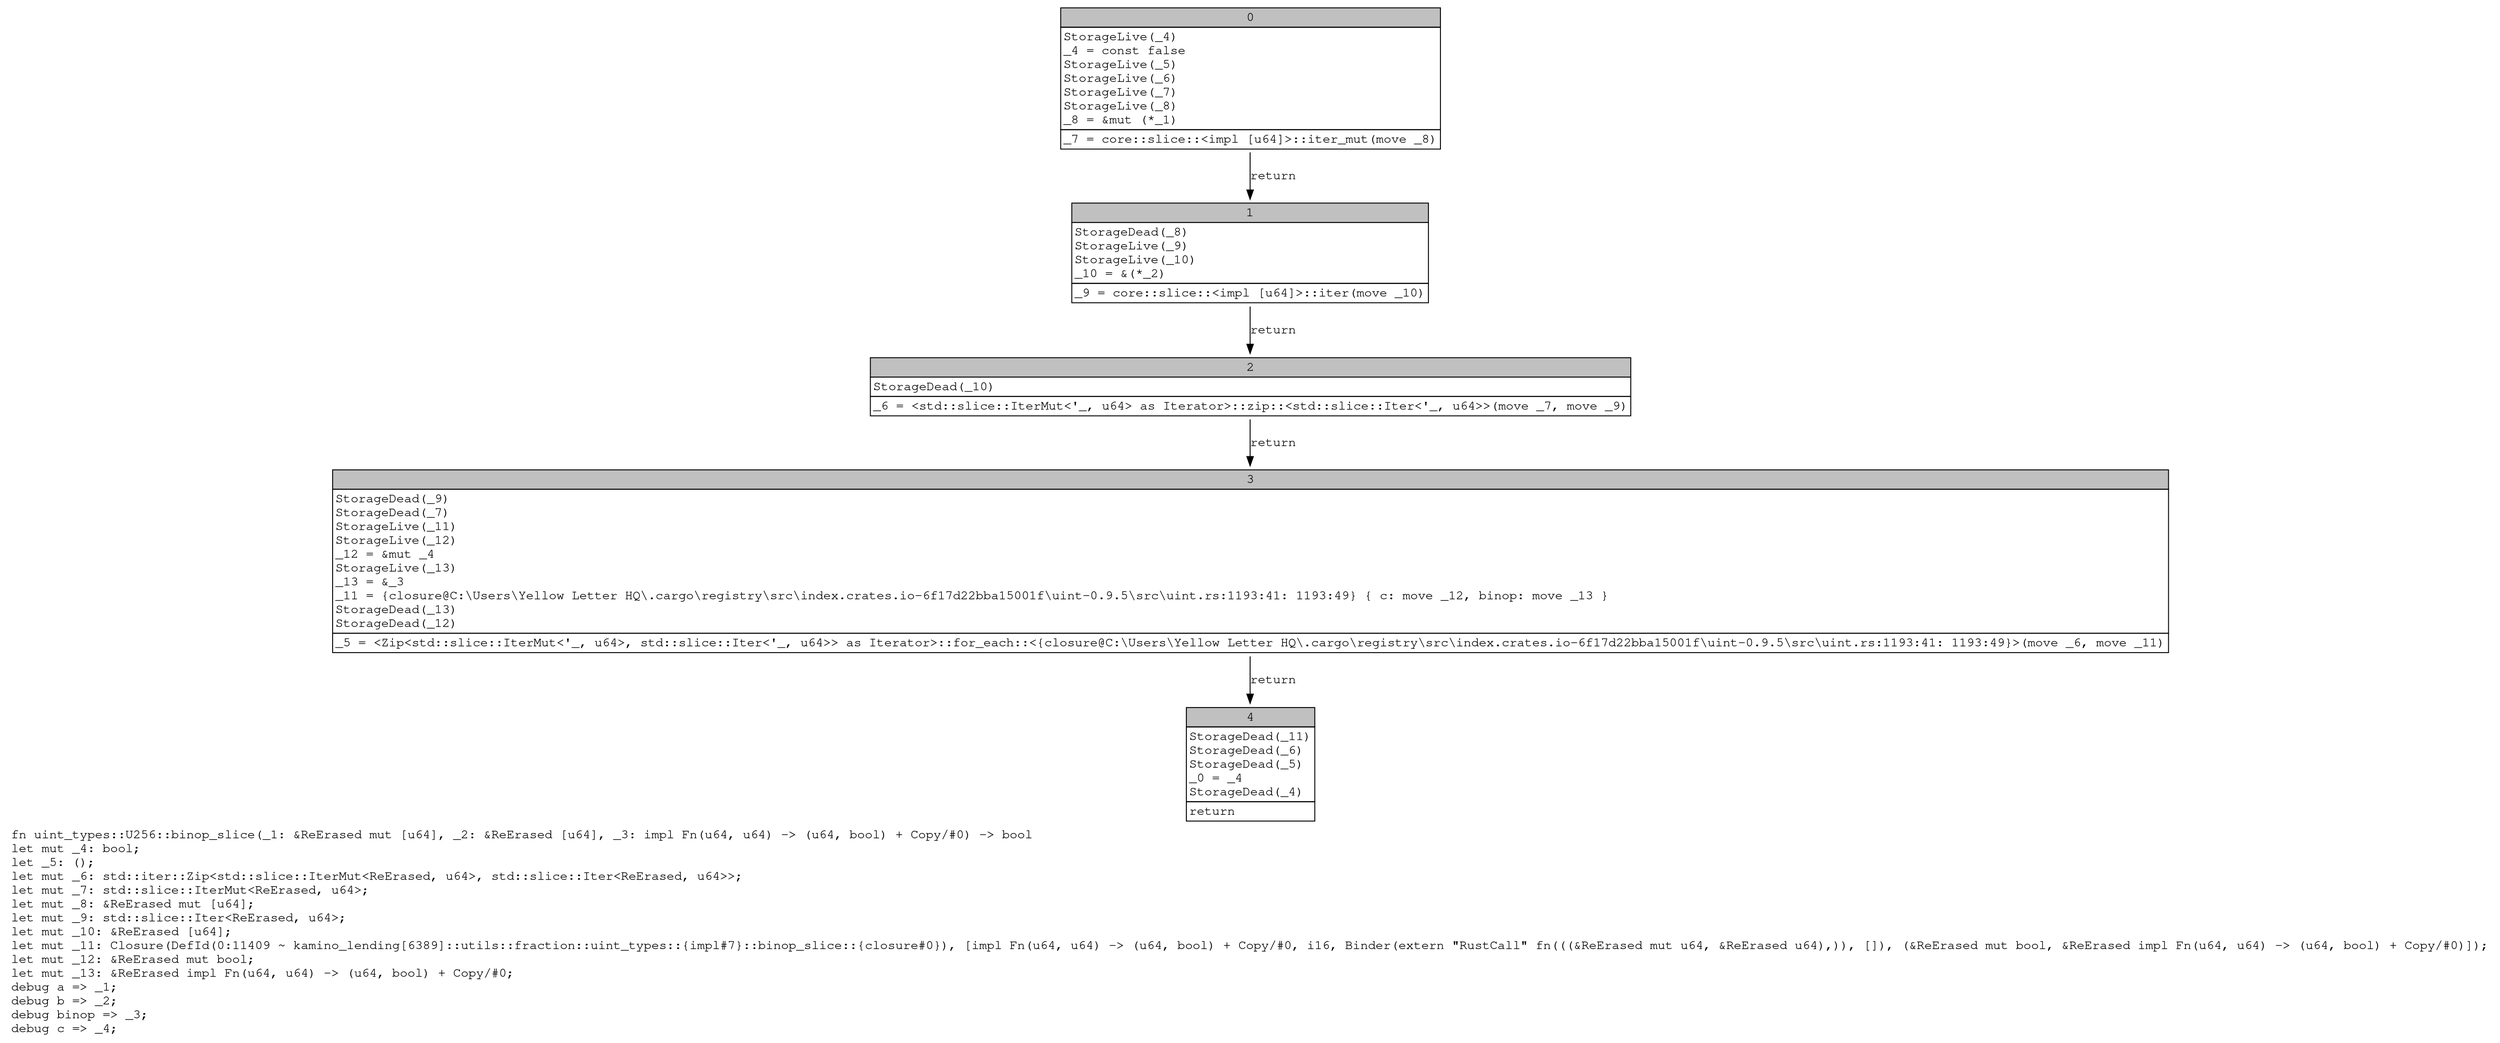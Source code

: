 digraph Mir_0_11408 {
    graph [fontname="Courier, monospace"];
    node [fontname="Courier, monospace"];
    edge [fontname="Courier, monospace"];
    label=<fn uint_types::U256::binop_slice(_1: &amp;ReErased mut [u64], _2: &amp;ReErased [u64], _3: impl Fn(u64, u64) -&gt; (u64, bool) + Copy/#0) -&gt; bool<br align="left"/>let mut _4: bool;<br align="left"/>let _5: ();<br align="left"/>let mut _6: std::iter::Zip&lt;std::slice::IterMut&lt;ReErased, u64&gt;, std::slice::Iter&lt;ReErased, u64&gt;&gt;;<br align="left"/>let mut _7: std::slice::IterMut&lt;ReErased, u64&gt;;<br align="left"/>let mut _8: &amp;ReErased mut [u64];<br align="left"/>let mut _9: std::slice::Iter&lt;ReErased, u64&gt;;<br align="left"/>let mut _10: &amp;ReErased [u64];<br align="left"/>let mut _11: Closure(DefId(0:11409 ~ kamino_lending[6389]::utils::fraction::uint_types::{impl#7}::binop_slice::{closure#0}), [impl Fn(u64, u64) -&gt; (u64, bool) + Copy/#0, i16, Binder(extern &quot;RustCall&quot; fn(((&amp;ReErased mut u64, &amp;ReErased u64),)), []), (&amp;ReErased mut bool, &amp;ReErased impl Fn(u64, u64) -&gt; (u64, bool) + Copy/#0)]);<br align="left"/>let mut _12: &amp;ReErased mut bool;<br align="left"/>let mut _13: &amp;ReErased impl Fn(u64, u64) -&gt; (u64, bool) + Copy/#0;<br align="left"/>debug a =&gt; _1;<br align="left"/>debug b =&gt; _2;<br align="left"/>debug binop =&gt; _3;<br align="left"/>debug c =&gt; _4;<br align="left"/>>;
    bb0__0_11408 [shape="none", label=<<table border="0" cellborder="1" cellspacing="0"><tr><td bgcolor="gray" align="center" colspan="1">0</td></tr><tr><td align="left" balign="left">StorageLive(_4)<br/>_4 = const false<br/>StorageLive(_5)<br/>StorageLive(_6)<br/>StorageLive(_7)<br/>StorageLive(_8)<br/>_8 = &amp;mut (*_1)<br/></td></tr><tr><td align="left">_7 = core::slice::&lt;impl [u64]&gt;::iter_mut(move _8)</td></tr></table>>];
    bb1__0_11408 [shape="none", label=<<table border="0" cellborder="1" cellspacing="0"><tr><td bgcolor="gray" align="center" colspan="1">1</td></tr><tr><td align="left" balign="left">StorageDead(_8)<br/>StorageLive(_9)<br/>StorageLive(_10)<br/>_10 = &amp;(*_2)<br/></td></tr><tr><td align="left">_9 = core::slice::&lt;impl [u64]&gt;::iter(move _10)</td></tr></table>>];
    bb2__0_11408 [shape="none", label=<<table border="0" cellborder="1" cellspacing="0"><tr><td bgcolor="gray" align="center" colspan="1">2</td></tr><tr><td align="left" balign="left">StorageDead(_10)<br/></td></tr><tr><td align="left">_6 = &lt;std::slice::IterMut&lt;'_, u64&gt; as Iterator&gt;::zip::&lt;std::slice::Iter&lt;'_, u64&gt;&gt;(move _7, move _9)</td></tr></table>>];
    bb3__0_11408 [shape="none", label=<<table border="0" cellborder="1" cellspacing="0"><tr><td bgcolor="gray" align="center" colspan="1">3</td></tr><tr><td align="left" balign="left">StorageDead(_9)<br/>StorageDead(_7)<br/>StorageLive(_11)<br/>StorageLive(_12)<br/>_12 = &amp;mut _4<br/>StorageLive(_13)<br/>_13 = &amp;_3<br/>_11 = {closure@C:\Users\Yellow Letter HQ\.cargo\registry\src\index.crates.io-6f17d22bba15001f\uint-0.9.5\src\uint.rs:1193:41: 1193:49} { c: move _12, binop: move _13 }<br/>StorageDead(_13)<br/>StorageDead(_12)<br/></td></tr><tr><td align="left">_5 = &lt;Zip&lt;std::slice::IterMut&lt;'_, u64&gt;, std::slice::Iter&lt;'_, u64&gt;&gt; as Iterator&gt;::for_each::&lt;{closure@C:\Users\Yellow Letter HQ\.cargo\registry\src\index.crates.io-6f17d22bba15001f\uint-0.9.5\src\uint.rs:1193:41: 1193:49}&gt;(move _6, move _11)</td></tr></table>>];
    bb4__0_11408 [shape="none", label=<<table border="0" cellborder="1" cellspacing="0"><tr><td bgcolor="gray" align="center" colspan="1">4</td></tr><tr><td align="left" balign="left">StorageDead(_11)<br/>StorageDead(_6)<br/>StorageDead(_5)<br/>_0 = _4<br/>StorageDead(_4)<br/></td></tr><tr><td align="left">return</td></tr></table>>];
    bb0__0_11408 -> bb1__0_11408 [label="return"];
    bb1__0_11408 -> bb2__0_11408 [label="return"];
    bb2__0_11408 -> bb3__0_11408 [label="return"];
    bb3__0_11408 -> bb4__0_11408 [label="return"];
}
